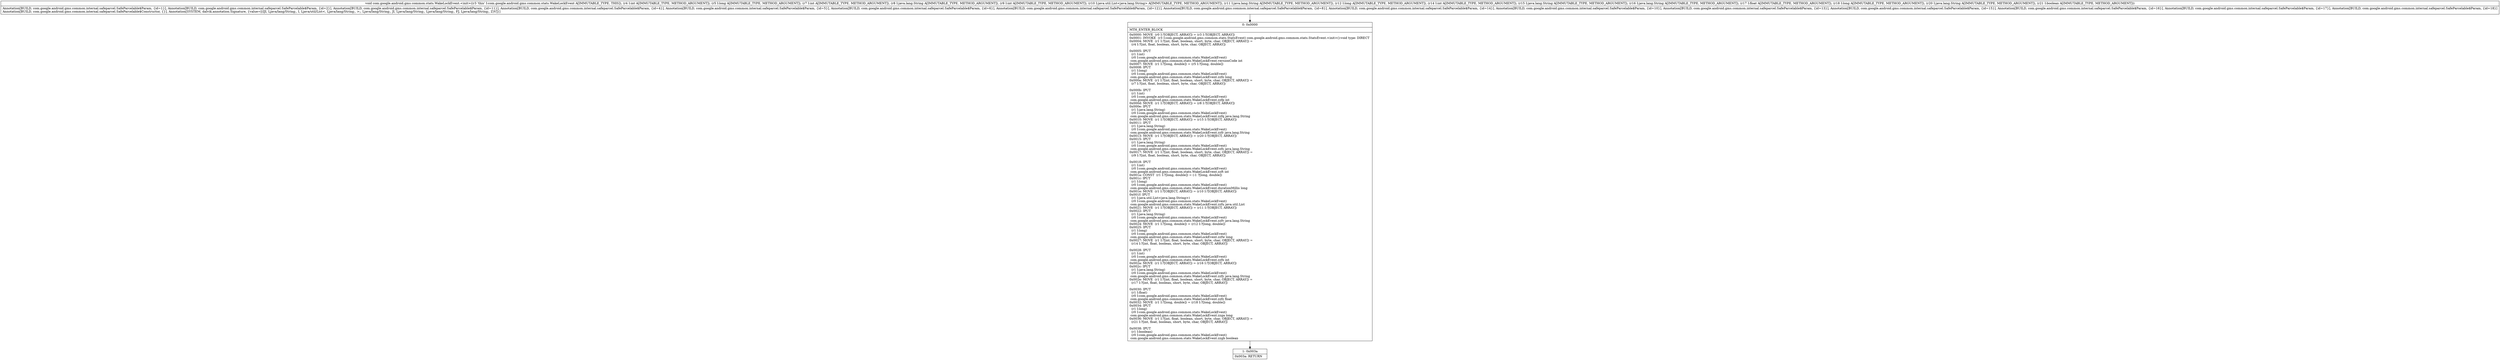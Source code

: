 digraph "CFG forcom.google.android.gms.common.stats.WakeLockEvent.\<init\>(IJILjava\/lang\/String;ILjava\/util\/List;Ljava\/lang\/String;JILjava\/lang\/String;Ljava\/lang\/String;FJLjava\/lang\/String;Z)V" {
Node_0 [shape=record,label="{0\:\ 0x0000|MTH_ENTER_BLOCK\l|0x0000: MOVE  (r0 I:?[OBJECT, ARRAY]) = (r3 I:?[OBJECT, ARRAY]) \l0x0001: INVOKE  (r3 I:com.google.android.gms.common.stats.StatsEvent) com.google.android.gms.common.stats.StatsEvent.\<init\>():void type: DIRECT \l0x0004: MOVE  (r1 I:?[int, float, boolean, short, byte, char, OBJECT, ARRAY]) = \l  (r4 I:?[int, float, boolean, short, byte, char, OBJECT, ARRAY])\l \l0x0005: IPUT  \l  (r1 I:int)\l  (r0 I:com.google.android.gms.common.stats.WakeLockEvent)\l com.google.android.gms.common.stats.WakeLockEvent.versionCode int \l0x0007: MOVE  (r1 I:?[long, double]) = (r5 I:?[long, double]) \l0x0008: IPUT  \l  (r1 I:long)\l  (r0 I:com.google.android.gms.common.stats.WakeLockEvent)\l com.google.android.gms.common.stats.WakeLockEvent.zzfo long \l0x000a: MOVE  (r1 I:?[int, float, boolean, short, byte, char, OBJECT, ARRAY]) = \l  (r7 I:?[int, float, boolean, short, byte, char, OBJECT, ARRAY])\l \l0x000b: IPUT  \l  (r1 I:int)\l  (r0 I:com.google.android.gms.common.stats.WakeLockEvent)\l com.google.android.gms.common.stats.WakeLockEvent.zzfp int \l0x000d: MOVE  (r1 I:?[OBJECT, ARRAY]) = (r8 I:?[OBJECT, ARRAY]) \l0x000e: IPUT  \l  (r1 I:java.lang.String)\l  (r0 I:com.google.android.gms.common.stats.WakeLockEvent)\l com.google.android.gms.common.stats.WakeLockEvent.zzfq java.lang.String \l0x0010: MOVE  (r1 I:?[OBJECT, ARRAY]) = (r15 I:?[OBJECT, ARRAY]) \l0x0011: IPUT  \l  (r1 I:java.lang.String)\l  (r0 I:com.google.android.gms.common.stats.WakeLockEvent)\l com.google.android.gms.common.stats.WakeLockEvent.zzfr java.lang.String \l0x0013: MOVE  (r1 I:?[OBJECT, ARRAY]) = (r20 I:?[OBJECT, ARRAY]) \l0x0015: IPUT  \l  (r1 I:java.lang.String)\l  (r0 I:com.google.android.gms.common.stats.WakeLockEvent)\l com.google.android.gms.common.stats.WakeLockEvent.zzfs java.lang.String \l0x0017: MOVE  (r1 I:?[int, float, boolean, short, byte, char, OBJECT, ARRAY]) = \l  (r9 I:?[int, float, boolean, short, byte, char, OBJECT, ARRAY])\l \l0x0018: IPUT  \l  (r1 I:int)\l  (r0 I:com.google.android.gms.common.stats.WakeLockEvent)\l com.google.android.gms.common.stats.WakeLockEvent.zzft int \l0x001a: CONST  (r1 I:?[long, double]) = (\-1 ?[long, double]) \l0x001c: IPUT  \l  (r1 I:long)\l  (r0 I:com.google.android.gms.common.stats.WakeLockEvent)\l com.google.android.gms.common.stats.WakeLockEvent.durationMillis long \l0x001e: MOVE  (r1 I:?[OBJECT, ARRAY]) = (r10 I:?[OBJECT, ARRAY]) \l0x001f: IPUT  \l  (r1 I:java.util.List\<java.lang.String\>)\l  (r0 I:com.google.android.gms.common.stats.WakeLockEvent)\l com.google.android.gms.common.stats.WakeLockEvent.zzfu java.util.List \l0x0021: MOVE  (r1 I:?[OBJECT, ARRAY]) = (r11 I:?[OBJECT, ARRAY]) \l0x0022: IPUT  \l  (r1 I:java.lang.String)\l  (r0 I:com.google.android.gms.common.stats.WakeLockEvent)\l com.google.android.gms.common.stats.WakeLockEvent.zzfv java.lang.String \l0x0024: MOVE  (r1 I:?[long, double]) = (r12 I:?[long, double]) \l0x0025: IPUT  \l  (r1 I:long)\l  (r0 I:com.google.android.gms.common.stats.WakeLockEvent)\l com.google.android.gms.common.stats.WakeLockEvent.zzfw long \l0x0027: MOVE  (r1 I:?[int, float, boolean, short, byte, char, OBJECT, ARRAY]) = \l  (r14 I:?[int, float, boolean, short, byte, char, OBJECT, ARRAY])\l \l0x0028: IPUT  \l  (r1 I:int)\l  (r0 I:com.google.android.gms.common.stats.WakeLockEvent)\l com.google.android.gms.common.stats.WakeLockEvent.zzfx int \l0x002a: MOVE  (r1 I:?[OBJECT, ARRAY]) = (r16 I:?[OBJECT, ARRAY]) \l0x002c: IPUT  \l  (r1 I:java.lang.String)\l  (r0 I:com.google.android.gms.common.stats.WakeLockEvent)\l com.google.android.gms.common.stats.WakeLockEvent.zzfy java.lang.String \l0x002e: MOVE  (r1 I:?[int, float, boolean, short, byte, char, OBJECT, ARRAY]) = \l  (r17 I:?[int, float, boolean, short, byte, char, OBJECT, ARRAY])\l \l0x0030: IPUT  \l  (r1 I:float)\l  (r0 I:com.google.android.gms.common.stats.WakeLockEvent)\l com.google.android.gms.common.stats.WakeLockEvent.zzfz float \l0x0032: MOVE  (r1 I:?[long, double]) = (r18 I:?[long, double]) \l0x0034: IPUT  \l  (r1 I:long)\l  (r0 I:com.google.android.gms.common.stats.WakeLockEvent)\l com.google.android.gms.common.stats.WakeLockEvent.zzga long \l0x0036: MOVE  (r1 I:?[int, float, boolean, short, byte, char, OBJECT, ARRAY]) = \l  (r21 I:?[int, float, boolean, short, byte, char, OBJECT, ARRAY])\l \l0x0038: IPUT  \l  (r1 I:boolean)\l  (r0 I:com.google.android.gms.common.stats.WakeLockEvent)\l com.google.android.gms.common.stats.WakeLockEvent.zzgb boolean \l}"];
Node_1 [shape=record,label="{1\:\ 0x003a|0x003a: RETURN   \l}"];
MethodNode[shape=record,label="{void com.google.android.gms.common.stats.WakeLockEvent.\<init\>((r3 'this' I:com.google.android.gms.common.stats.WakeLockEvent A[IMMUTABLE_TYPE, THIS]), (r4 I:int A[IMMUTABLE_TYPE, METHOD_ARGUMENT]), (r5 I:long A[IMMUTABLE_TYPE, METHOD_ARGUMENT]), (r7 I:int A[IMMUTABLE_TYPE, METHOD_ARGUMENT]), (r8 I:java.lang.String A[IMMUTABLE_TYPE, METHOD_ARGUMENT]), (r9 I:int A[IMMUTABLE_TYPE, METHOD_ARGUMENT]), (r10 I:java.util.List\<java.lang.String\> A[IMMUTABLE_TYPE, METHOD_ARGUMENT]), (r11 I:java.lang.String A[IMMUTABLE_TYPE, METHOD_ARGUMENT]), (r12 I:long A[IMMUTABLE_TYPE, METHOD_ARGUMENT]), (r14 I:int A[IMMUTABLE_TYPE, METHOD_ARGUMENT]), (r15 I:java.lang.String A[IMMUTABLE_TYPE, METHOD_ARGUMENT]), (r16 I:java.lang.String A[IMMUTABLE_TYPE, METHOD_ARGUMENT]), (r17 I:float A[IMMUTABLE_TYPE, METHOD_ARGUMENT]), (r18 I:long A[IMMUTABLE_TYPE, METHOD_ARGUMENT]), (r20 I:java.lang.String A[IMMUTABLE_TYPE, METHOD_ARGUMENT]), (r21 I:boolean A[IMMUTABLE_TYPE, METHOD_ARGUMENT]))  | Annotation[BUILD, com.google.android.gms.common.internal.safeparcel.SafeParcelable$Param, \{id=1\}], Annotation[BUILD, com.google.android.gms.common.internal.safeparcel.SafeParcelable$Param, \{id=2\}], Annotation[BUILD, com.google.android.gms.common.internal.safeparcel.SafeParcelable$Param, \{id=11\}], Annotation[BUILD, com.google.android.gms.common.internal.safeparcel.SafeParcelable$Param, \{id=4\}], Annotation[BUILD, com.google.android.gms.common.internal.safeparcel.SafeParcelable$Param, \{id=5\}], Annotation[BUILD, com.google.android.gms.common.internal.safeparcel.SafeParcelable$Param, \{id=6\}], Annotation[BUILD, com.google.android.gms.common.internal.safeparcel.SafeParcelable$Param, \{id=12\}], Annotation[BUILD, com.google.android.gms.common.internal.safeparcel.SafeParcelable$Param, \{id=8\}], Annotation[BUILD, com.google.android.gms.common.internal.safeparcel.SafeParcelable$Param, \{id=14\}], Annotation[BUILD, com.google.android.gms.common.internal.safeparcel.SafeParcelable$Param, \{id=10\}], Annotation[BUILD, com.google.android.gms.common.internal.safeparcel.SafeParcelable$Param, \{id=13\}], Annotation[BUILD, com.google.android.gms.common.internal.safeparcel.SafeParcelable$Param, \{id=15\}], Annotation[BUILD, com.google.android.gms.common.internal.safeparcel.SafeParcelable$Param, \{id=16\}], Annotation[BUILD, com.google.android.gms.common.internal.safeparcel.SafeParcelable$Param, \{id=17\}], Annotation[BUILD, com.google.android.gms.common.internal.safeparcel.SafeParcelable$Param, \{id=18\}]\lAnnotation[BUILD, com.google.android.gms.common.internal.safeparcel.SafeParcelable$Constructor, \{\}], Annotation[SYSTEM, dalvik.annotation.Signature, \{value=[(IJI, Ljava\/lang\/String;, I, Ljava\/util\/List\<, Ljava\/lang\/String;, \>;, Ljava\/lang\/String;, JI, Ljava\/lang\/String;, Ljava\/lang\/String;, FJ, Ljava\/lang\/String;, Z)V]\}]\l}"];
MethodNode -> Node_0;
Node_0 -> Node_1;
}

